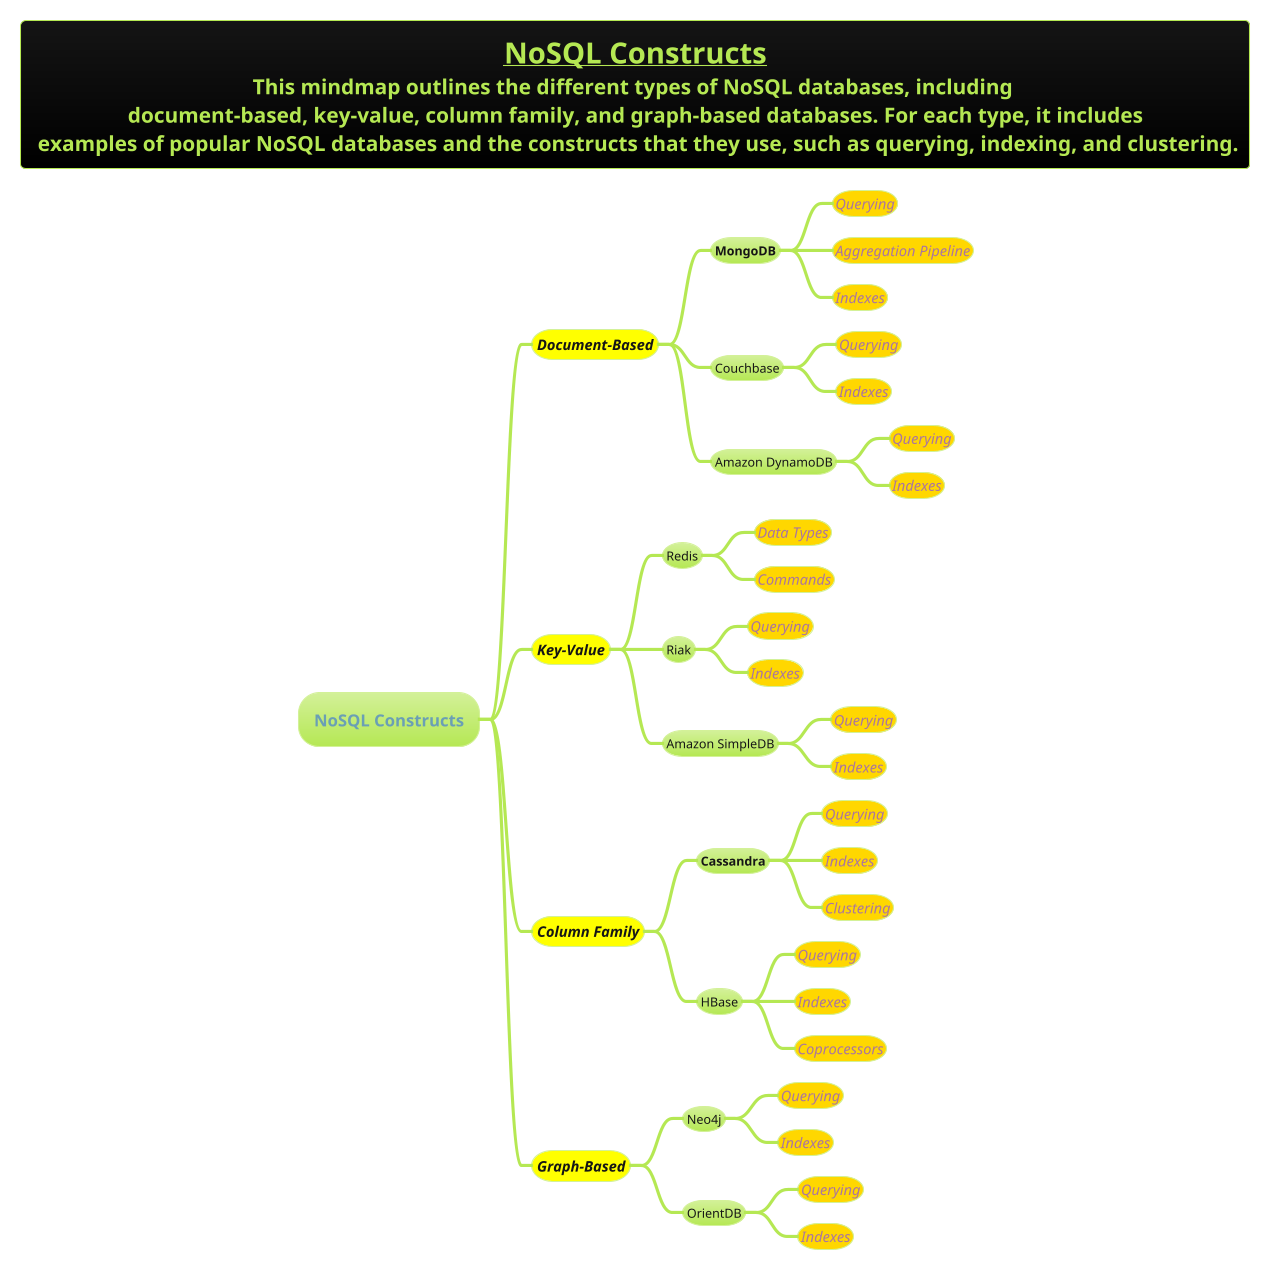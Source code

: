 @startmindmap
title =__NoSQL Constructs__\nThis mindmap outlines the different types of NoSQL databases, including \ndocument-based, key-value, column family, and graph-based databases. For each type, it includes\n examples of popular NoSQL databases and the constructs that they use, such as querying, indexing, and clustering.

!theme hacker



* NoSQL Constructs

**[#yellow] ====Document-Based

*** **MongoDB**

****[#gold] ====<size:14>Querying

****[#gold] ====<size:14>Aggregation Pipeline

****[#gold] ====<size:14>Indexes

*** Couchbase

****[#gold] ====<size:14>Querying

****[#gold] ====<size:14>Indexes

*** Amazon DynamoDB

****[#gold] ====<size:14>Querying

****[#gold] ====<size:14>Indexes

**[#yellow] ====Key-Value

*** Redis

****[#gold] ====<size:14>Data Types

****[#gold] ====<size:14>Commands

*** Riak

****[#gold] ====<size:14>Querying

****[#gold] ====<size:14>Indexes

*** Amazon SimpleDB

****[#gold] ====<size:14>Querying

****[#gold] ====<size:14>Indexes

**[#yellow] ====Column Family

*** **Cassandra**

****[#gold] ====<size:14>Querying

****[#gold] ====<size:14>Indexes

****[#gold] ====<size:14>Clustering

*** HBase

****[#gold] ====<size:14>Querying

****[#gold] ====<size:14>Indexes

****[#gold] ====<size:14>Coprocessors

**[#yellow]  ====Graph-Based

*** Neo4j

****[#gold] ====<size:14>Querying

****[#gold] ====<size:14>Indexes

*** OrientDB

****[#gold] ====<size:14>Querying

****[#gold] ====<size:14>Indexes

@endmindmap
